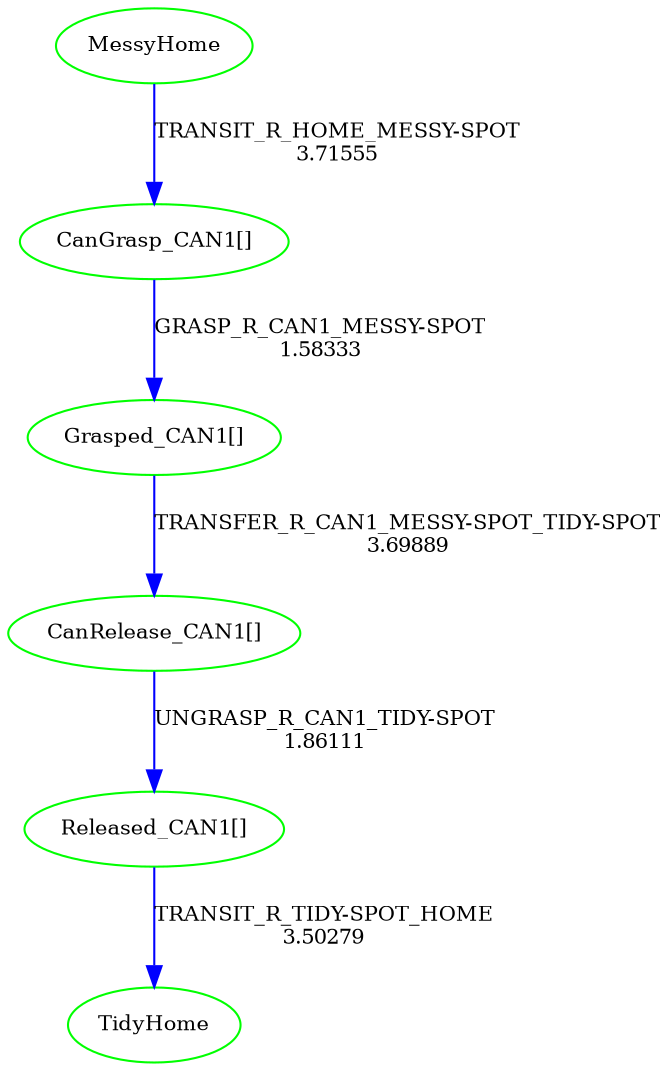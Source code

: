 digraph G {
0[label="MessyHome",fontsize="10",color="green"];
1[label="TidyHome",fontsize="10",color="green"];
2[label="CanGrasp_CAN1[]",fontsize="10",color="green"];
3[label="Grasped_CAN1[]",fontsize="10",color="green"];
4[label="CanRelease_CAN1[]",fontsize="10",color="green"];
5[label="Released_CAN1[]",fontsize="10",color="green"];
0->2 [label="TRANSIT_R_HOME_MESSY-SPOT\n3.71555",fontsize="10",color="blue"];
2->3 [label="GRASP_R_CAN1_MESSY-SPOT\n1.58333",fontsize="10",color="blue"];
3->4 [label="TRANSFER_R_CAN1_MESSY-SPOT_TIDY-SPOT\n3.69889",fontsize="10",color="blue"];
4->5 [label="UNGRASP_R_CAN1_TIDY-SPOT\n1.86111",fontsize="10",color="blue"];
5->1 [label="TRANSIT_R_TIDY-SPOT_HOME\n3.50279",fontsize="10",color="blue"];
}
